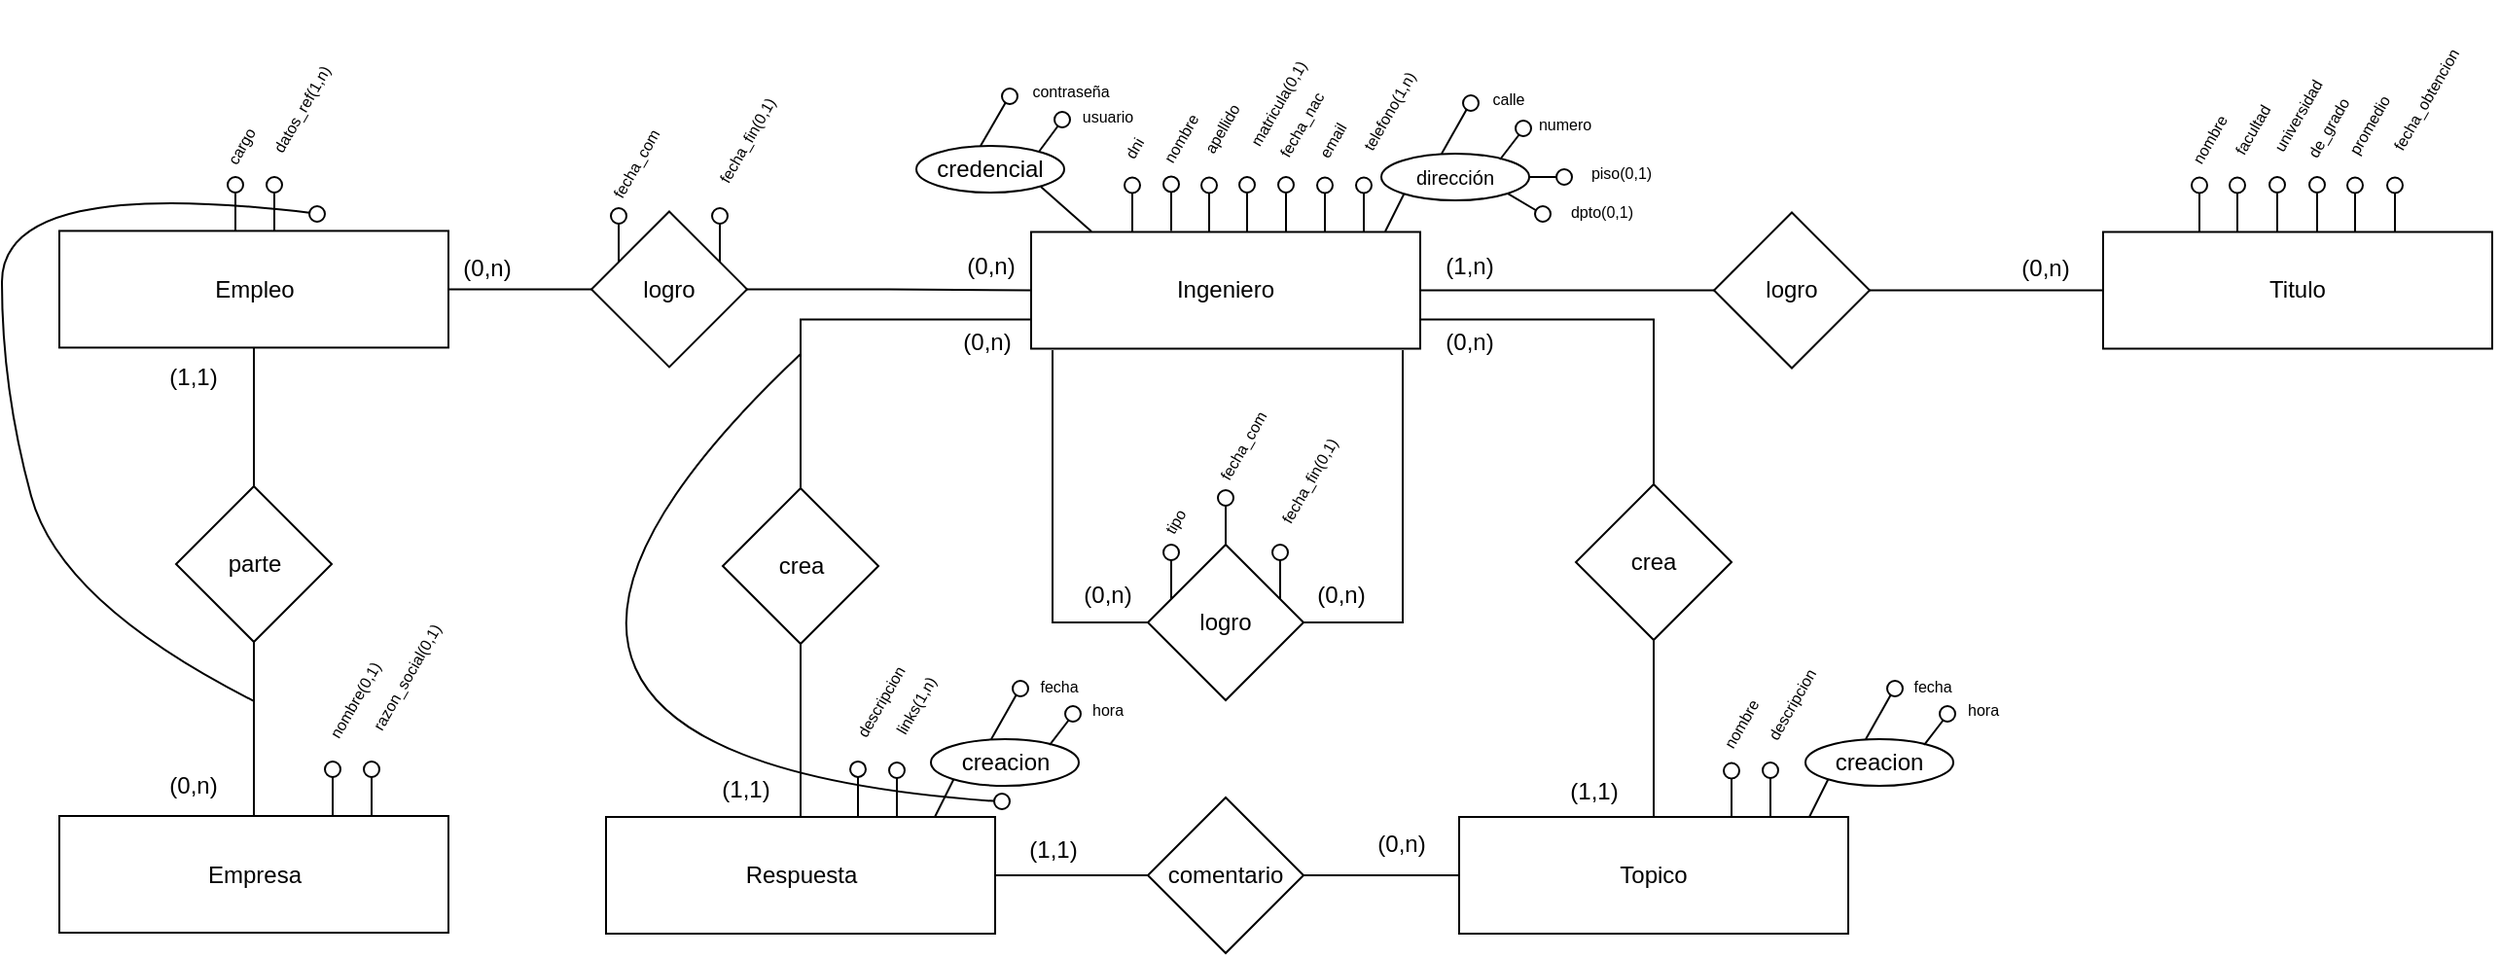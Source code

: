 <mxfile version="26.1.3">
  <diagram name="Page-1" id="JjBb6vkq-XLCwT5zTVn8">
    <mxGraphModel dx="4141" dy="2007" grid="1" gridSize="10" guides="1" tooltips="1" connect="1" arrows="1" fold="1" page="1" pageScale="1" pageWidth="850" pageHeight="1100" math="0" shadow="0">
      <root>
        <mxCell id="0" />
        <mxCell id="1" parent="0" />
        <mxCell id="OgFuWwc1BgJsiJjyiHFE-241" style="edgeStyle=orthogonalEdgeStyle;rounded=0;orthogonalLoop=1;jettySize=auto;html=1;entryX=0;entryY=0.5;entryDx=0;entryDy=0;endArrow=none;startFill=0;" parent="1" source="OgFuWwc1BgJsiJjyiHFE-165" target="OgFuWwc1BgJsiJjyiHFE-240" edge="1">
          <mxGeometry relative="1" as="geometry" />
        </mxCell>
        <mxCell id="OgFuWwc1BgJsiJjyiHFE-293" style="edgeStyle=orthogonalEdgeStyle;rounded=0;orthogonalLoop=1;jettySize=auto;html=1;exitX=0.055;exitY=1.013;exitDx=0;exitDy=0;entryX=0;entryY=0.5;entryDx=0;entryDy=0;endArrow=none;startFill=0;exitPerimeter=0;" parent="1" source="OgFuWwc1BgJsiJjyiHFE-165" target="OgFuWwc1BgJsiJjyiHFE-294" edge="1">
          <mxGeometry relative="1" as="geometry">
            <mxPoint x="-1631.0" y="-680.5" as="targetPoint" />
            <Array as="points">
              <mxPoint x="-1670" y="-640" />
            </Array>
          </mxGeometry>
        </mxCell>
        <mxCell id="OgFuWwc1BgJsiJjyiHFE-399" style="edgeStyle=orthogonalEdgeStyle;rounded=0;orthogonalLoop=1;jettySize=auto;html=1;exitX=1;exitY=0.75;exitDx=0;exitDy=0;endArrow=none;startFill=0;" parent="1" source="OgFuWwc1BgJsiJjyiHFE-165" target="OgFuWwc1BgJsiJjyiHFE-400" edge="1">
          <mxGeometry relative="1" as="geometry">
            <mxPoint x="-1400" y="-620" as="targetPoint" />
          </mxGeometry>
        </mxCell>
        <mxCell id="OgFuWwc1BgJsiJjyiHFE-489" style="edgeStyle=orthogonalEdgeStyle;rounded=0;orthogonalLoop=1;jettySize=auto;html=1;exitX=0;exitY=0.75;exitDx=0;exitDy=0;entryX=0.5;entryY=0;entryDx=0;entryDy=0;endArrow=none;startFill=0;" parent="1" source="OgFuWwc1BgJsiJjyiHFE-165" target="OgFuWwc1BgJsiJjyiHFE-488" edge="1">
          <mxGeometry relative="1" as="geometry" />
        </mxCell>
        <mxCell id="OgFuWwc1BgJsiJjyiHFE-165" value="Ingeniero" style="rounded=0;whiteSpace=wrap;html=1;" parent="1" vertex="1">
          <mxGeometry x="-1681" y="-840.75" width="200" height="60" as="geometry" />
        </mxCell>
        <mxCell id="OgFuWwc1BgJsiJjyiHFE-167" value="Empleo" style="rounded=0;whiteSpace=wrap;html=1;" parent="1" vertex="1">
          <mxGeometry x="-2180.5" y="-841.29" width="200" height="60" as="geometry" />
        </mxCell>
        <mxCell id="OgFuWwc1BgJsiJjyiHFE-168" value="Topico" style="rounded=0;whiteSpace=wrap;html=1;" parent="1" vertex="1">
          <mxGeometry x="-1461" y="-540" width="200" height="60" as="geometry" />
        </mxCell>
        <mxCell id="OgFuWwc1BgJsiJjyiHFE-169" value="Respuesta" style="rounded=0;whiteSpace=wrap;html=1;" parent="1" vertex="1">
          <mxGeometry x="-1899.5" y="-540" width="200" height="60" as="geometry" />
        </mxCell>
        <mxCell id="OgFuWwc1BgJsiJjyiHFE-170" value="" style="group" parent="1" vertex="1" connectable="0">
          <mxGeometry x="-1574" y="-868.998" width="8" height="28" as="geometry" />
        </mxCell>
        <mxCell id="OgFuWwc1BgJsiJjyiHFE-171" value="" style="ellipse;whiteSpace=wrap;html=1;aspect=fixed;fillColor=light-dark(#FFFFFF,transparent);" parent="OgFuWwc1BgJsiJjyiHFE-170" vertex="1">
          <mxGeometry width="8" height="8" as="geometry" />
        </mxCell>
        <mxCell id="OgFuWwc1BgJsiJjyiHFE-172" style="edgeStyle=orthogonalEdgeStyle;rounded=0;orthogonalLoop=1;jettySize=auto;html=1;endArrow=none;startFill=0;" parent="OgFuWwc1BgJsiJjyiHFE-170" edge="1">
          <mxGeometry relative="1" as="geometry">
            <mxPoint x="4" y="28" as="targetPoint" />
            <mxPoint x="4" y="8" as="sourcePoint" />
          </mxGeometry>
        </mxCell>
        <mxCell id="OgFuWwc1BgJsiJjyiHFE-173" value="&lt;font style=&quot;font-size: 8px;&quot;&gt;matricula(0,1)&lt;/font&gt;" style="text;html=1;align=center;verticalAlign=middle;resizable=0;points=[];autosize=1;strokeColor=none;fillColor=none;rotation=-60;" parent="1" vertex="1">
          <mxGeometry x="-1600" y="-921.998" width="90" height="30" as="geometry" />
        </mxCell>
        <mxCell id="OgFuWwc1BgJsiJjyiHFE-174" value="" style="group" parent="1" vertex="1" connectable="0">
          <mxGeometry x="-1633" y="-868.748" width="8" height="28" as="geometry" />
        </mxCell>
        <mxCell id="OgFuWwc1BgJsiJjyiHFE-175" value="" style="ellipse;whiteSpace=wrap;html=1;aspect=fixed;fillColor=light-dark(#FFFFFF,#FFFFFF);" parent="OgFuWwc1BgJsiJjyiHFE-174" vertex="1">
          <mxGeometry width="8" height="8" as="geometry" />
        </mxCell>
        <mxCell id="OgFuWwc1BgJsiJjyiHFE-176" style="edgeStyle=orthogonalEdgeStyle;rounded=0;orthogonalLoop=1;jettySize=auto;html=1;endArrow=none;startFill=0;" parent="OgFuWwc1BgJsiJjyiHFE-174" edge="1">
          <mxGeometry relative="1" as="geometry">
            <mxPoint x="4" y="28" as="targetPoint" />
            <mxPoint x="4" y="8" as="sourcePoint" />
          </mxGeometry>
        </mxCell>
        <mxCell id="OgFuWwc1BgJsiJjyiHFE-177" value="&lt;font style=&quot;font-size: 8px;&quot;&gt;dni&lt;/font&gt;" style="text;html=1;align=center;verticalAlign=middle;resizable=0;points=[];autosize=1;strokeColor=none;fillColor=none;rotation=-60;" parent="1" vertex="1">
          <mxGeometry x="-1649" y="-898.998" width="40" height="30" as="geometry" />
        </mxCell>
        <mxCell id="OgFuWwc1BgJsiJjyiHFE-178" value="" style="group" parent="1" vertex="1" connectable="0">
          <mxGeometry x="-1613" y="-869.288" width="8" height="28" as="geometry" />
        </mxCell>
        <mxCell id="OgFuWwc1BgJsiJjyiHFE-179" value="" style="ellipse;whiteSpace=wrap;html=1;aspect=fixed;fillColor=light-dark(#FFFFFF,transparent);" parent="OgFuWwc1BgJsiJjyiHFE-178" vertex="1">
          <mxGeometry width="8" height="8" as="geometry" />
        </mxCell>
        <mxCell id="OgFuWwc1BgJsiJjyiHFE-180" style="edgeStyle=orthogonalEdgeStyle;rounded=0;orthogonalLoop=1;jettySize=auto;html=1;endArrow=none;startFill=0;" parent="OgFuWwc1BgJsiJjyiHFE-178" edge="1">
          <mxGeometry relative="1" as="geometry">
            <mxPoint x="4" y="28" as="targetPoint" />
            <mxPoint x="4" y="8" as="sourcePoint" />
          </mxGeometry>
        </mxCell>
        <mxCell id="OgFuWwc1BgJsiJjyiHFE-181" value="&lt;font style=&quot;font-size: 8px;&quot;&gt;nombre&lt;/font&gt;" style="text;html=1;align=center;verticalAlign=middle;resizable=0;points=[];autosize=1;strokeColor=none;fillColor=none;rotation=-60;" parent="1" vertex="1">
          <mxGeometry x="-1630" y="-903.998" width="50" height="30" as="geometry" />
        </mxCell>
        <mxCell id="OgFuWwc1BgJsiJjyiHFE-182" value="" style="group" parent="1" vertex="1" connectable="0">
          <mxGeometry x="-1593.5" y="-868.748" width="8" height="28" as="geometry" />
        </mxCell>
        <mxCell id="OgFuWwc1BgJsiJjyiHFE-183" value="" style="ellipse;whiteSpace=wrap;html=1;aspect=fixed;fillColor=light-dark(#FFFFFF,transparent);" parent="OgFuWwc1BgJsiJjyiHFE-182" vertex="1">
          <mxGeometry width="8" height="8" as="geometry" />
        </mxCell>
        <mxCell id="OgFuWwc1BgJsiJjyiHFE-184" style="edgeStyle=orthogonalEdgeStyle;rounded=0;orthogonalLoop=1;jettySize=auto;html=1;endArrow=none;startFill=0;" parent="OgFuWwc1BgJsiJjyiHFE-182" edge="1">
          <mxGeometry relative="1" as="geometry">
            <mxPoint x="4" y="28" as="targetPoint" />
            <mxPoint x="4" y="8" as="sourcePoint" />
          </mxGeometry>
        </mxCell>
        <mxCell id="OgFuWwc1BgJsiJjyiHFE-185" value="&lt;font style=&quot;font-size: 8px;&quot;&gt;apellido&lt;/font&gt;" style="text;html=1;align=center;verticalAlign=middle;resizable=0;points=[];autosize=1;strokeColor=none;fillColor=none;rotation=-60;" parent="1" vertex="1">
          <mxGeometry x="-1614" y="-908.998" width="60" height="30" as="geometry" />
        </mxCell>
        <mxCell id="OgFuWwc1BgJsiJjyiHFE-186" value="" style="group" parent="1" vertex="1" connectable="0">
          <mxGeometry x="-1554" y="-868.998" width="8" height="28" as="geometry" />
        </mxCell>
        <mxCell id="OgFuWwc1BgJsiJjyiHFE-187" value="" style="ellipse;whiteSpace=wrap;html=1;aspect=fixed;fillColor=light-dark(#FFFFFF,transparent);" parent="OgFuWwc1BgJsiJjyiHFE-186" vertex="1">
          <mxGeometry width="8" height="8" as="geometry" />
        </mxCell>
        <mxCell id="OgFuWwc1BgJsiJjyiHFE-188" style="edgeStyle=orthogonalEdgeStyle;rounded=0;orthogonalLoop=1;jettySize=auto;html=1;endArrow=none;startFill=0;" parent="OgFuWwc1BgJsiJjyiHFE-186" edge="1">
          <mxGeometry relative="1" as="geometry">
            <mxPoint x="4" y="28" as="targetPoint" />
            <mxPoint x="4" y="8" as="sourcePoint" />
          </mxGeometry>
        </mxCell>
        <mxCell id="OgFuWwc1BgJsiJjyiHFE-192" value="&lt;font style=&quot;font-size: 8px;&quot;&gt;fecha_nac&lt;/font&gt;" style="text;html=1;align=center;verticalAlign=middle;resizable=0;points=[];autosize=1;strokeColor=none;fillColor=none;rotation=-60;" parent="1" vertex="1">
          <mxGeometry x="-1578" y="-910.998" width="70" height="30" as="geometry" />
        </mxCell>
        <mxCell id="OgFuWwc1BgJsiJjyiHFE-193" value="" style="group" parent="1" vertex="1" connectable="0">
          <mxGeometry x="-1534" y="-868.748" width="8" height="28" as="geometry" />
        </mxCell>
        <mxCell id="OgFuWwc1BgJsiJjyiHFE-194" value="" style="ellipse;whiteSpace=wrap;html=1;aspect=fixed;fillColor=light-dark(#FFFFFF,transparent);" parent="OgFuWwc1BgJsiJjyiHFE-193" vertex="1">
          <mxGeometry width="8" height="8" as="geometry" />
        </mxCell>
        <mxCell id="OgFuWwc1BgJsiJjyiHFE-195" style="edgeStyle=orthogonalEdgeStyle;rounded=0;orthogonalLoop=1;jettySize=auto;html=1;endArrow=none;startFill=0;" parent="OgFuWwc1BgJsiJjyiHFE-193" edge="1">
          <mxGeometry relative="1" as="geometry">
            <mxPoint x="4" y="28" as="targetPoint" />
            <mxPoint x="4" y="8" as="sourcePoint" />
          </mxGeometry>
        </mxCell>
        <mxCell id="OgFuWwc1BgJsiJjyiHFE-196" value="" style="group" parent="1" vertex="1" connectable="0">
          <mxGeometry x="-1514" y="-868.748" width="8" height="28" as="geometry" />
        </mxCell>
        <mxCell id="OgFuWwc1BgJsiJjyiHFE-197" value="" style="ellipse;whiteSpace=wrap;html=1;aspect=fixed;fillColor=light-dark(#FFFFFF,transparent);" parent="OgFuWwc1BgJsiJjyiHFE-196" vertex="1">
          <mxGeometry width="8" height="8" as="geometry" />
        </mxCell>
        <mxCell id="OgFuWwc1BgJsiJjyiHFE-198" style="edgeStyle=orthogonalEdgeStyle;rounded=0;orthogonalLoop=1;jettySize=auto;html=1;endArrow=none;startFill=0;" parent="OgFuWwc1BgJsiJjyiHFE-196" edge="1">
          <mxGeometry relative="1" as="geometry">
            <mxPoint x="4" y="28" as="targetPoint" />
            <mxPoint x="4" y="8" as="sourcePoint" />
          </mxGeometry>
        </mxCell>
        <mxCell id="OgFuWwc1BgJsiJjyiHFE-199" value="&lt;font style=&quot;font-size: 8px;&quot;&gt;telefono(1,n)&lt;/font&gt;" style="text;html=1;align=center;verticalAlign=middle;resizable=0;points=[];autosize=1;strokeColor=none;fillColor=none;rotation=-60;" parent="1" vertex="1">
          <mxGeometry x="-1543" y="-917.998" width="90" height="30" as="geometry" />
        </mxCell>
        <mxCell id="OgFuWwc1BgJsiJjyiHFE-200" value="&lt;font style=&quot;font-size: 8px;&quot;&gt;email&lt;/font&gt;" style="text;html=1;align=center;verticalAlign=middle;resizable=0;points=[];autosize=1;strokeColor=none;fillColor=none;rotation=-60;" parent="1" vertex="1">
          <mxGeometry x="-1552" y="-902.998" width="50" height="30" as="geometry" />
        </mxCell>
        <mxCell id="OgFuWwc1BgJsiJjyiHFE-204" value="" style="endArrow=none;html=1;rounded=0;" parent="1" edge="1">
          <mxGeometry width="50" height="50" relative="1" as="geometry">
            <mxPoint x="-1499" y="-841" as="sourcePoint" />
            <mxPoint x="-1489" y="-861" as="targetPoint" />
          </mxGeometry>
        </mxCell>
        <mxCell id="OgFuWwc1BgJsiJjyiHFE-205" value="&lt;font style=&quot;font-size: 10px;&quot;&gt;dirección&lt;/font&gt;" style="ellipse;whiteSpace=wrap;html=1;" parent="1" vertex="1">
          <mxGeometry x="-1501" y="-881" width="76" height="24" as="geometry" />
        </mxCell>
        <mxCell id="OgFuWwc1BgJsiJjyiHFE-206" value="" style="endArrow=none;html=1;rounded=0;exitX=0.75;exitY=0;exitDx=0;exitDy=0;" parent="1" edge="1">
          <mxGeometry width="50" height="50" relative="1" as="geometry">
            <mxPoint x="-1470" y="-881" as="sourcePoint" />
            <mxPoint x="-1457" y="-904" as="targetPoint" />
          </mxGeometry>
        </mxCell>
        <mxCell id="OgFuWwc1BgJsiJjyiHFE-207" value="" style="endArrow=none;html=1;rounded=0;exitX=0.75;exitY=0;exitDx=0;exitDy=0;" parent="1" edge="1">
          <mxGeometry width="50" height="50" relative="1" as="geometry">
            <mxPoint x="-1440" y="-878" as="sourcePoint" />
            <mxPoint x="-1430" y="-891" as="targetPoint" />
          </mxGeometry>
        </mxCell>
        <mxCell id="OgFuWwc1BgJsiJjyiHFE-208" value="" style="endArrow=none;html=1;rounded=0;exitX=1;exitY=0.5;exitDx=0;exitDy=0;" parent="1" source="OgFuWwc1BgJsiJjyiHFE-205" edge="1">
          <mxGeometry width="50" height="50" relative="1" as="geometry">
            <mxPoint x="-1425" y="-857" as="sourcePoint" />
            <mxPoint x="-1410" y="-869" as="targetPoint" />
          </mxGeometry>
        </mxCell>
        <mxCell id="OgFuWwc1BgJsiJjyiHFE-209" value="" style="endArrow=none;html=1;rounded=0;entryX=1;entryY=1;entryDx=0;entryDy=0;" parent="1" target="OgFuWwc1BgJsiJjyiHFE-205" edge="1">
          <mxGeometry width="50" height="50" relative="1" as="geometry">
            <mxPoint x="-1420" y="-851" as="sourcePoint" />
            <mxPoint x="-1430" y="-871" as="targetPoint" />
          </mxGeometry>
        </mxCell>
        <mxCell id="OgFuWwc1BgJsiJjyiHFE-210" value="" style="group" parent="1" vertex="1" connectable="0">
          <mxGeometry x="-1459" y="-910.999" width="8" height="28" as="geometry" />
        </mxCell>
        <mxCell id="OgFuWwc1BgJsiJjyiHFE-211" value="" style="ellipse;whiteSpace=wrap;html=1;aspect=fixed;" parent="OgFuWwc1BgJsiJjyiHFE-210" vertex="1">
          <mxGeometry width="8" height="8" as="geometry" />
        </mxCell>
        <mxCell id="OgFuWwc1BgJsiJjyiHFE-212" value="" style="group" parent="1" vertex="1" connectable="0">
          <mxGeometry x="-1432" y="-897.999" width="8" height="28" as="geometry" />
        </mxCell>
        <mxCell id="OgFuWwc1BgJsiJjyiHFE-213" value="" style="ellipse;whiteSpace=wrap;html=1;aspect=fixed;" parent="OgFuWwc1BgJsiJjyiHFE-212" vertex="1">
          <mxGeometry width="8" height="8" as="geometry" />
        </mxCell>
        <mxCell id="OgFuWwc1BgJsiJjyiHFE-214" value="" style="group" parent="1" vertex="1" connectable="0">
          <mxGeometry x="-1411" y="-872.999" width="8" height="28" as="geometry" />
        </mxCell>
        <mxCell id="OgFuWwc1BgJsiJjyiHFE-215" value="" style="ellipse;whiteSpace=wrap;html=1;aspect=fixed;" parent="OgFuWwc1BgJsiJjyiHFE-214" vertex="1">
          <mxGeometry width="8" height="8" as="geometry" />
        </mxCell>
        <mxCell id="OgFuWwc1BgJsiJjyiHFE-216" value="" style="group" parent="1" vertex="1" connectable="0">
          <mxGeometry x="-1422" y="-853.999" width="8" height="28" as="geometry" />
        </mxCell>
        <mxCell id="OgFuWwc1BgJsiJjyiHFE-217" value="" style="ellipse;whiteSpace=wrap;html=1;aspect=fixed;" parent="OgFuWwc1BgJsiJjyiHFE-216" vertex="1">
          <mxGeometry width="8" height="8" as="geometry" />
        </mxCell>
        <mxCell id="OgFuWwc1BgJsiJjyiHFE-218" value="&lt;font style=&quot;font-size: 8px;&quot;&gt;calle&lt;/font&gt;" style="text;html=1;align=center;verticalAlign=middle;resizable=0;points=[];autosize=1;strokeColor=none;fillColor=none;rotation=0;" parent="1" vertex="1">
          <mxGeometry x="-1461" y="-924.999" width="50" height="30" as="geometry" />
        </mxCell>
        <mxCell id="OgFuWwc1BgJsiJjyiHFE-219" value="&lt;font style=&quot;font-size: 8px;&quot;&gt;numero&lt;/font&gt;" style="text;html=1;align=center;verticalAlign=middle;resizable=0;points=[];autosize=1;strokeColor=none;fillColor=none;rotation=0;" parent="1" vertex="1">
          <mxGeometry x="-1432" y="-911.999" width="50" height="30" as="geometry" />
        </mxCell>
        <mxCell id="OgFuWwc1BgJsiJjyiHFE-220" value="&lt;font style=&quot;font-size: 8px;&quot;&gt;dpto(0,1)&lt;/font&gt;" style="text;html=1;align=center;verticalAlign=middle;resizable=0;points=[];autosize=1;strokeColor=none;fillColor=none;rotation=0;" parent="1" vertex="1">
          <mxGeometry x="-1423" y="-867.199" width="70" height="30" as="geometry" />
        </mxCell>
        <mxCell id="OgFuWwc1BgJsiJjyiHFE-222" value="credencial" style="ellipse;whiteSpace=wrap;html=1;" parent="1" vertex="1">
          <mxGeometry x="-1740" y="-885" width="76" height="24" as="geometry" />
        </mxCell>
        <mxCell id="OgFuWwc1BgJsiJjyiHFE-223" value="" style="endArrow=none;html=1;rounded=0;" parent="1" edge="1">
          <mxGeometry width="50" height="50" relative="1" as="geometry">
            <mxPoint x="-1650" y="-841" as="sourcePoint" />
            <mxPoint x="-1676" y="-864" as="targetPoint" />
          </mxGeometry>
        </mxCell>
        <mxCell id="OgFuWwc1BgJsiJjyiHFE-224" value="" style="endArrow=none;html=1;rounded=0;" parent="1" edge="1">
          <mxGeometry width="50" height="50" relative="1" as="geometry">
            <mxPoint x="-1707" y="-885" as="sourcePoint" />
            <mxPoint x="-1694" y="-907.5" as="targetPoint" />
          </mxGeometry>
        </mxCell>
        <mxCell id="OgFuWwc1BgJsiJjyiHFE-225" value="" style="endArrow=none;html=1;rounded=0;" parent="1" edge="1">
          <mxGeometry width="50" height="50" relative="1" as="geometry">
            <mxPoint x="-1677" y="-882" as="sourcePoint" />
            <mxPoint x="-1667" y="-895.5" as="targetPoint" />
          </mxGeometry>
        </mxCell>
        <mxCell id="OgFuWwc1BgJsiJjyiHFE-228" value="" style="group" parent="1" vertex="1" connectable="0">
          <mxGeometry x="-1696" y="-914.499" width="8" height="28" as="geometry" />
        </mxCell>
        <mxCell id="OgFuWwc1BgJsiJjyiHFE-229" value="" style="ellipse;whiteSpace=wrap;html=1;aspect=fixed;" parent="OgFuWwc1BgJsiJjyiHFE-228" vertex="1">
          <mxGeometry width="8" height="8" as="geometry" />
        </mxCell>
        <mxCell id="OgFuWwc1BgJsiJjyiHFE-230" value="" style="group" parent="1" vertex="1" connectable="0">
          <mxGeometry x="-1669" y="-901.499" width="8" height="28" as="geometry" />
        </mxCell>
        <mxCell id="OgFuWwc1BgJsiJjyiHFE-231" value="" style="ellipse;whiteSpace=wrap;html=1;aspect=fixed;" parent="OgFuWwc1BgJsiJjyiHFE-230" vertex="1">
          <mxGeometry y="-1" width="8" height="8" as="geometry" />
        </mxCell>
        <mxCell id="OgFuWwc1BgJsiJjyiHFE-236" value="&lt;font style=&quot;font-size: 8px;&quot;&gt;contraseña&lt;/font&gt;" style="text;html=1;align=center;verticalAlign=middle;resizable=0;points=[];autosize=1;strokeColor=none;fillColor=none;rotation=0;" parent="1" vertex="1">
          <mxGeometry x="-1696" y="-928.999" width="70" height="30" as="geometry" />
        </mxCell>
        <mxCell id="OgFuWwc1BgJsiJjyiHFE-237" value="&lt;font style=&quot;font-size: 8px;&quot;&gt;usuario&lt;/font&gt;" style="text;html=1;align=center;verticalAlign=middle;resizable=0;points=[];autosize=1;strokeColor=none;fillColor=none;rotation=0;" parent="1" vertex="1">
          <mxGeometry x="-1672" y="-915.999" width="60" height="30" as="geometry" />
        </mxCell>
        <mxCell id="OgFuWwc1BgJsiJjyiHFE-239" value="Titulo" style="rounded=0;whiteSpace=wrap;html=1;" parent="1" vertex="1">
          <mxGeometry x="-1130" y="-840.75" width="200" height="60" as="geometry" />
        </mxCell>
        <mxCell id="OgFuWwc1BgJsiJjyiHFE-242" style="edgeStyle=orthogonalEdgeStyle;rounded=0;orthogonalLoop=1;jettySize=auto;html=1;entryX=0;entryY=0.5;entryDx=0;entryDy=0;endArrow=none;startFill=0;" parent="1" source="OgFuWwc1BgJsiJjyiHFE-240" target="OgFuWwc1BgJsiJjyiHFE-239" edge="1">
          <mxGeometry relative="1" as="geometry" />
        </mxCell>
        <mxCell id="OgFuWwc1BgJsiJjyiHFE-240" value="logro" style="rhombus;whiteSpace=wrap;html=1;" parent="1" vertex="1">
          <mxGeometry x="-1330" y="-850.75" width="80" height="80" as="geometry" />
        </mxCell>
        <mxCell id="OgFuWwc1BgJsiJjyiHFE-243" value="&lt;font style=&quot;font-size: 8px;&quot;&gt;piso(0,1)&lt;/font&gt;" style="text;html=1;align=center;verticalAlign=middle;resizable=0;points=[];autosize=1;strokeColor=none;fillColor=none;rotation=0;" parent="1" vertex="1">
          <mxGeometry x="-1413" y="-886.999" width="70" height="30" as="geometry" />
        </mxCell>
        <mxCell id="OgFuWwc1BgJsiJjyiHFE-244" value="(1,n)" style="text;html=1;align=center;verticalAlign=middle;resizable=0;points=[];autosize=1;strokeColor=none;fillColor=none;rotation=0;" parent="1" vertex="1">
          <mxGeometry x="-1486" y="-837.999" width="60" height="30" as="geometry" />
        </mxCell>
        <mxCell id="OgFuWwc1BgJsiJjyiHFE-245" value="(0,n)" style="text;html=1;align=center;verticalAlign=middle;resizable=0;points=[];autosize=1;strokeColor=none;fillColor=none;rotation=0;" parent="1" vertex="1">
          <mxGeometry x="-1190" y="-837.199" width="60" height="30" as="geometry" />
        </mxCell>
        <mxCell id="OgFuWwc1BgJsiJjyiHFE-246" value="" style="group" parent="1" vertex="1" connectable="0">
          <mxGeometry x="-1044.5" y="-868.998" width="8" height="28" as="geometry" />
        </mxCell>
        <mxCell id="OgFuWwc1BgJsiJjyiHFE-247" value="" style="ellipse;whiteSpace=wrap;html=1;aspect=fixed;fillColor=light-dark(#FFFFFF,transparent);" parent="OgFuWwc1BgJsiJjyiHFE-246" vertex="1">
          <mxGeometry width="8" height="8" as="geometry" />
        </mxCell>
        <mxCell id="OgFuWwc1BgJsiJjyiHFE-248" style="edgeStyle=orthogonalEdgeStyle;rounded=0;orthogonalLoop=1;jettySize=auto;html=1;endArrow=none;startFill=0;" parent="OgFuWwc1BgJsiJjyiHFE-246" edge="1">
          <mxGeometry relative="1" as="geometry">
            <mxPoint x="4" y="28" as="targetPoint" />
            <mxPoint x="4" y="8" as="sourcePoint" />
          </mxGeometry>
        </mxCell>
        <mxCell id="OgFuWwc1BgJsiJjyiHFE-249" value="&lt;font style=&quot;font-size: 8px;&quot;&gt;universidad&lt;/font&gt;" style="text;html=1;align=center;verticalAlign=middle;resizable=0;points=[];autosize=1;strokeColor=none;fillColor=none;rotation=-60;" parent="1" vertex="1">
          <mxGeometry x="-1071.5" y="-915.498" width="80" height="30" as="geometry" />
        </mxCell>
        <mxCell id="OgFuWwc1BgJsiJjyiHFE-250" value="" style="group" parent="1" vertex="1" connectable="0">
          <mxGeometry x="-1084.5" y="-868.748" width="8" height="28" as="geometry" />
        </mxCell>
        <mxCell id="OgFuWwc1BgJsiJjyiHFE-251" value="" style="ellipse;whiteSpace=wrap;html=1;aspect=fixed;fillColor=light-dark(#FFFFFF,#FFFFFF);" parent="OgFuWwc1BgJsiJjyiHFE-250" vertex="1">
          <mxGeometry width="8" height="8" as="geometry" />
        </mxCell>
        <mxCell id="OgFuWwc1BgJsiJjyiHFE-252" style="edgeStyle=orthogonalEdgeStyle;rounded=0;orthogonalLoop=1;jettySize=auto;html=1;endArrow=none;startFill=0;" parent="OgFuWwc1BgJsiJjyiHFE-250" edge="1">
          <mxGeometry relative="1" as="geometry">
            <mxPoint x="4" y="28" as="targetPoint" />
            <mxPoint x="4" y="8" as="sourcePoint" />
          </mxGeometry>
        </mxCell>
        <mxCell id="OgFuWwc1BgJsiJjyiHFE-256" value="&lt;font style=&quot;font-size: 8px;&quot;&gt;nombre&lt;/font&gt;" style="text;html=1;align=center;verticalAlign=middle;resizable=0;points=[];autosize=1;strokeColor=none;fillColor=none;rotation=-60;" parent="1" vertex="1">
          <mxGeometry x="-1101.5" y="-902.998" width="50" height="30" as="geometry" />
        </mxCell>
        <mxCell id="OgFuWwc1BgJsiJjyiHFE-257" value="" style="group" parent="1" vertex="1" connectable="0">
          <mxGeometry x="-1065" y="-868.748" width="8" height="28" as="geometry" />
        </mxCell>
        <mxCell id="OgFuWwc1BgJsiJjyiHFE-258" value="" style="ellipse;whiteSpace=wrap;html=1;aspect=fixed;fillColor=light-dark(#FFFFFF,transparent);" parent="OgFuWwc1BgJsiJjyiHFE-257" vertex="1">
          <mxGeometry width="8" height="8" as="geometry" />
        </mxCell>
        <mxCell id="OgFuWwc1BgJsiJjyiHFE-259" style="edgeStyle=orthogonalEdgeStyle;rounded=0;orthogonalLoop=1;jettySize=auto;html=1;endArrow=none;startFill=0;" parent="OgFuWwc1BgJsiJjyiHFE-257" edge="1">
          <mxGeometry relative="1" as="geometry">
            <mxPoint x="4" y="28" as="targetPoint" />
            <mxPoint x="4" y="8" as="sourcePoint" />
          </mxGeometry>
        </mxCell>
        <mxCell id="OgFuWwc1BgJsiJjyiHFE-260" value="&lt;font style=&quot;font-size: 8px;&quot;&gt;facultad&lt;/font&gt;" style="text;html=1;align=center;verticalAlign=middle;resizable=0;points=[];autosize=1;strokeColor=none;fillColor=none;rotation=-60;" parent="1" vertex="1">
          <mxGeometry x="-1084.5" y="-907.998" width="60" height="30" as="geometry" />
        </mxCell>
        <mxCell id="OgFuWwc1BgJsiJjyiHFE-280" value="" style="group" parent="1" vertex="1" connectable="0">
          <mxGeometry x="-1024" y="-868.998" width="8" height="28" as="geometry" />
        </mxCell>
        <mxCell id="OgFuWwc1BgJsiJjyiHFE-281" value="" style="ellipse;whiteSpace=wrap;html=1;aspect=fixed;fillColor=light-dark(#FFFFFF,transparent);" parent="OgFuWwc1BgJsiJjyiHFE-280" vertex="1">
          <mxGeometry width="8" height="8" as="geometry" />
        </mxCell>
        <mxCell id="OgFuWwc1BgJsiJjyiHFE-282" style="edgeStyle=orthogonalEdgeStyle;rounded=0;orthogonalLoop=1;jettySize=auto;html=1;endArrow=none;startFill=0;" parent="OgFuWwc1BgJsiJjyiHFE-280" edge="1">
          <mxGeometry relative="1" as="geometry">
            <mxPoint x="4" y="28" as="targetPoint" />
            <mxPoint x="4" y="8" as="sourcePoint" />
          </mxGeometry>
        </mxCell>
        <mxCell id="OgFuWwc1BgJsiJjyiHFE-283" value="&lt;font style=&quot;font-size: 8px;&quot;&gt;de_grado&lt;/font&gt;" style="text;html=1;align=center;verticalAlign=middle;resizable=0;points=[];autosize=1;strokeColor=none;fillColor=none;rotation=-60;" parent="1" vertex="1">
          <mxGeometry x="-1045.5" y="-908.998" width="60" height="30" as="geometry" />
        </mxCell>
        <mxCell id="OgFuWwc1BgJsiJjyiHFE-284" value="" style="group" parent="1" vertex="1" connectable="0">
          <mxGeometry x="-1004.5" y="-868.748" width="8" height="28" as="geometry" />
        </mxCell>
        <mxCell id="OgFuWwc1BgJsiJjyiHFE-285" value="" style="ellipse;whiteSpace=wrap;html=1;aspect=fixed;fillColor=light-dark(#FFFFFF,transparent);" parent="OgFuWwc1BgJsiJjyiHFE-284" vertex="1">
          <mxGeometry width="8" height="8" as="geometry" />
        </mxCell>
        <mxCell id="OgFuWwc1BgJsiJjyiHFE-286" style="edgeStyle=orthogonalEdgeStyle;rounded=0;orthogonalLoop=1;jettySize=auto;html=1;endArrow=none;startFill=0;" parent="OgFuWwc1BgJsiJjyiHFE-284" edge="1">
          <mxGeometry relative="1" as="geometry">
            <mxPoint x="4" y="28" as="targetPoint" />
            <mxPoint x="4" y="8" as="sourcePoint" />
          </mxGeometry>
        </mxCell>
        <mxCell id="OgFuWwc1BgJsiJjyiHFE-287" value="&lt;font style=&quot;font-size: 8px;&quot;&gt;promedio&lt;/font&gt;" style="text;html=1;align=center;verticalAlign=middle;resizable=0;points=[];autosize=1;strokeColor=none;fillColor=none;rotation=-60;" parent="1" vertex="1">
          <mxGeometry x="-1024" y="-910.748" width="60" height="30" as="geometry" />
        </mxCell>
        <mxCell id="OgFuWwc1BgJsiJjyiHFE-288" value="" style="group" parent="1" vertex="1" connectable="0">
          <mxGeometry x="-984" y="-868.748" width="8" height="28" as="geometry" />
        </mxCell>
        <mxCell id="OgFuWwc1BgJsiJjyiHFE-289" value="" style="ellipse;whiteSpace=wrap;html=1;aspect=fixed;fillColor=light-dark(#FFFFFF,transparent);" parent="OgFuWwc1BgJsiJjyiHFE-288" vertex="1">
          <mxGeometry width="8" height="8" as="geometry" />
        </mxCell>
        <mxCell id="OgFuWwc1BgJsiJjyiHFE-290" style="edgeStyle=orthogonalEdgeStyle;rounded=0;orthogonalLoop=1;jettySize=auto;html=1;endArrow=none;startFill=0;" parent="OgFuWwc1BgJsiJjyiHFE-288" edge="1">
          <mxGeometry relative="1" as="geometry">
            <mxPoint x="4" y="28" as="targetPoint" />
            <mxPoint x="4" y="8" as="sourcePoint" />
          </mxGeometry>
        </mxCell>
        <mxCell id="OgFuWwc1BgJsiJjyiHFE-291" value="&lt;font style=&quot;font-size: 8px;&quot;&gt;fecha_obtencion&lt;/font&gt;" style="text;html=1;align=center;verticalAlign=middle;resizable=0;points=[];autosize=1;strokeColor=none;fillColor=none;rotation=-60;" parent="1" vertex="1">
          <mxGeometry x="-1015" y="-923.998" width="100" height="30" as="geometry" />
        </mxCell>
        <mxCell id="OgFuWwc1BgJsiJjyiHFE-295" style="edgeStyle=orthogonalEdgeStyle;rounded=0;orthogonalLoop=1;jettySize=auto;html=1;exitX=1;exitY=0.5;exitDx=0;exitDy=0;endArrow=none;startFill=0;" parent="1" source="OgFuWwc1BgJsiJjyiHFE-294" edge="1">
          <mxGeometry relative="1" as="geometry">
            <mxPoint x="-1490" y="-780" as="targetPoint" />
            <Array as="points">
              <mxPoint x="-1490" y="-640" />
            </Array>
          </mxGeometry>
        </mxCell>
        <mxCell id="OgFuWwc1BgJsiJjyiHFE-294" value="logro" style="rhombus;whiteSpace=wrap;html=1;" parent="1" vertex="1">
          <mxGeometry x="-1621" y="-680" width="80" height="80" as="geometry" />
        </mxCell>
        <mxCell id="OgFuWwc1BgJsiJjyiHFE-316" value="" style="group" parent="1" vertex="1" connectable="0">
          <mxGeometry x="-1613" y="-679.998" width="8" height="28" as="geometry" />
        </mxCell>
        <mxCell id="OgFuWwc1BgJsiJjyiHFE-317" value="" style="ellipse;whiteSpace=wrap;html=1;aspect=fixed;fillColor=light-dark(#FFFFFF,transparent);" parent="OgFuWwc1BgJsiJjyiHFE-316" vertex="1">
          <mxGeometry width="8" height="8" as="geometry" />
        </mxCell>
        <mxCell id="OgFuWwc1BgJsiJjyiHFE-318" style="edgeStyle=orthogonalEdgeStyle;rounded=0;orthogonalLoop=1;jettySize=auto;html=1;endArrow=none;startFill=0;" parent="OgFuWwc1BgJsiJjyiHFE-316" edge="1">
          <mxGeometry relative="1" as="geometry">
            <mxPoint x="4" y="28" as="targetPoint" />
            <mxPoint x="4" y="8" as="sourcePoint" />
          </mxGeometry>
        </mxCell>
        <mxCell id="OgFuWwc1BgJsiJjyiHFE-329" value="" style="group" parent="OgFuWwc1BgJsiJjyiHFE-316" vertex="1" connectable="0">
          <mxGeometry x="56" width="8" height="28" as="geometry" />
        </mxCell>
        <mxCell id="OgFuWwc1BgJsiJjyiHFE-330" value="" style="ellipse;whiteSpace=wrap;html=1;aspect=fixed;fillColor=light-dark(#FFFFFF,transparent);" parent="OgFuWwc1BgJsiJjyiHFE-329" vertex="1">
          <mxGeometry width="8" height="8" as="geometry" />
        </mxCell>
        <mxCell id="OgFuWwc1BgJsiJjyiHFE-331" style="edgeStyle=orthogonalEdgeStyle;rounded=0;orthogonalLoop=1;jettySize=auto;html=1;endArrow=none;startFill=0;" parent="OgFuWwc1BgJsiJjyiHFE-329" edge="1">
          <mxGeometry relative="1" as="geometry">
            <mxPoint x="4" y="28" as="targetPoint" />
            <mxPoint x="4" y="8" as="sourcePoint" />
          </mxGeometry>
        </mxCell>
        <mxCell id="OgFuWwc1BgJsiJjyiHFE-322" value="&lt;font style=&quot;font-size: 8px;&quot;&gt;tipo&lt;/font&gt;" style="text;html=1;align=center;verticalAlign=middle;resizable=0;points=[];autosize=1;strokeColor=none;fillColor=none;rotation=-60;" parent="1" vertex="1">
          <mxGeometry x="-1628" y="-706.998" width="40" height="30" as="geometry" />
        </mxCell>
        <mxCell id="OgFuWwc1BgJsiJjyiHFE-323" value="(0,n)" style="text;html=1;align=center;verticalAlign=middle;resizable=0;points=[];autosize=1;strokeColor=none;fillColor=none;rotation=0;" parent="1" vertex="1">
          <mxGeometry x="-1672" y="-668.999" width="60" height="30" as="geometry" />
        </mxCell>
        <mxCell id="OgFuWwc1BgJsiJjyiHFE-324" value="(0,n)" style="text;html=1;align=center;verticalAlign=middle;resizable=0;points=[];autosize=1;strokeColor=none;fillColor=none;rotation=0;" parent="1" vertex="1">
          <mxGeometry x="-1552" y="-668.999" width="60" height="30" as="geometry" />
        </mxCell>
        <mxCell id="OgFuWwc1BgJsiJjyiHFE-325" value="" style="group" parent="1" vertex="1" connectable="0">
          <mxGeometry x="-1585" y="-707.998" width="8" height="28" as="geometry" />
        </mxCell>
        <mxCell id="OgFuWwc1BgJsiJjyiHFE-326" value="" style="ellipse;whiteSpace=wrap;html=1;aspect=fixed;fillColor=light-dark(#FFFFFF,transparent);" parent="OgFuWwc1BgJsiJjyiHFE-325" vertex="1">
          <mxGeometry width="8" height="8" as="geometry" />
        </mxCell>
        <mxCell id="OgFuWwc1BgJsiJjyiHFE-327" style="edgeStyle=orthogonalEdgeStyle;rounded=0;orthogonalLoop=1;jettySize=auto;html=1;endArrow=none;startFill=0;" parent="OgFuWwc1BgJsiJjyiHFE-325" edge="1">
          <mxGeometry relative="1" as="geometry">
            <mxPoint x="4" y="28" as="targetPoint" />
            <mxPoint x="4" y="8" as="sourcePoint" />
          </mxGeometry>
        </mxCell>
        <mxCell id="OgFuWwc1BgJsiJjyiHFE-328" value="&lt;font style=&quot;font-size: 8px;&quot;&gt;fecha_com&lt;/font&gt;" style="text;html=1;align=center;verticalAlign=middle;resizable=0;points=[];autosize=1;strokeColor=none;fillColor=none;rotation=-60;" parent="1" vertex="1">
          <mxGeometry x="-1608" y="-745.998" width="70" height="30" as="geometry" />
        </mxCell>
        <mxCell id="OgFuWwc1BgJsiJjyiHFE-332" value="&lt;font style=&quot;font-size: 8px;&quot;&gt;fecha_fin(0,1)&lt;/font&gt;" style="text;html=1;align=center;verticalAlign=middle;resizable=0;points=[];autosize=1;strokeColor=none;fillColor=none;rotation=-60;" parent="1" vertex="1">
          <mxGeometry x="-1584" y="-727.998" width="90" height="30" as="geometry" />
        </mxCell>
        <mxCell id="OgFuWwc1BgJsiJjyiHFE-334" style="edgeStyle=orthogonalEdgeStyle;rounded=0;orthogonalLoop=1;jettySize=auto;html=1;entryX=0;entryY=0.5;entryDx=0;entryDy=0;endArrow=none;startFill=0;" parent="1" source="OgFuWwc1BgJsiJjyiHFE-333" target="OgFuWwc1BgJsiJjyiHFE-165" edge="1">
          <mxGeometry relative="1" as="geometry" />
        </mxCell>
        <mxCell id="OgFuWwc1BgJsiJjyiHFE-335" style="edgeStyle=orthogonalEdgeStyle;rounded=0;orthogonalLoop=1;jettySize=auto;html=1;entryX=1;entryY=0.5;entryDx=0;entryDy=0;endArrow=none;startFill=0;" parent="1" edge="1">
          <mxGeometry relative="1" as="geometry">
            <mxPoint x="-1907" y="-811.29" as="sourcePoint" />
            <mxPoint x="-1981" y="-811.29" as="targetPoint" />
          </mxGeometry>
        </mxCell>
        <mxCell id="OgFuWwc1BgJsiJjyiHFE-333" value="logro" style="rhombus;whiteSpace=wrap;html=1;" parent="1" vertex="1">
          <mxGeometry x="-1907" y="-851.29" width="80" height="80" as="geometry" />
        </mxCell>
        <mxCell id="OgFuWwc1BgJsiJjyiHFE-336" value="(0,n)" style="text;html=1;align=center;verticalAlign=middle;resizable=0;points=[];autosize=1;strokeColor=none;fillColor=none;rotation=0;" parent="1" vertex="1">
          <mxGeometry x="-1732" y="-837.999" width="60" height="30" as="geometry" />
        </mxCell>
        <mxCell id="OgFuWwc1BgJsiJjyiHFE-337" value="(0,n)" style="text;html=1;align=center;verticalAlign=middle;resizable=0;points=[];autosize=1;strokeColor=none;fillColor=none;rotation=0;" parent="1" vertex="1">
          <mxGeometry x="-1991" y="-837.199" width="60" height="30" as="geometry" />
        </mxCell>
        <mxCell id="OgFuWwc1BgJsiJjyiHFE-338" value="Empresa" style="rounded=0;whiteSpace=wrap;html=1;" parent="1" vertex="1">
          <mxGeometry x="-2180.5" y="-540.5" width="200" height="60" as="geometry" />
        </mxCell>
        <mxCell id="OgFuWwc1BgJsiJjyiHFE-340" style="edgeStyle=orthogonalEdgeStyle;rounded=0;orthogonalLoop=1;jettySize=auto;html=1;endArrow=none;startFill=0;entryX=0.5;entryY=1;entryDx=0;entryDy=0;" parent="1" source="OgFuWwc1BgJsiJjyiHFE-339" target="OgFuWwc1BgJsiJjyiHFE-167" edge="1">
          <mxGeometry relative="1" as="geometry">
            <mxPoint x="-2080" y="-781" as="targetPoint" />
          </mxGeometry>
        </mxCell>
        <mxCell id="OgFuWwc1BgJsiJjyiHFE-492" style="edgeStyle=orthogonalEdgeStyle;rounded=0;orthogonalLoop=1;jettySize=auto;html=1;entryX=0.5;entryY=0;entryDx=0;entryDy=0;endArrow=none;startFill=0;exitX=0.5;exitY=1;exitDx=0;exitDy=0;" parent="1" target="OgFuWwc1BgJsiJjyiHFE-338" edge="1" source="OgFuWwc1BgJsiJjyiHFE-339">
          <mxGeometry relative="1" as="geometry">
            <mxPoint x="-2081" y="-650" as="sourcePoint" />
          </mxGeometry>
        </mxCell>
        <mxCell id="OgFuWwc1BgJsiJjyiHFE-339" value="parte" style="rhombus;whiteSpace=wrap;html=1;" parent="1" vertex="1">
          <mxGeometry x="-2120.5" y="-710" width="80" height="80" as="geometry" />
        </mxCell>
        <mxCell id="OgFuWwc1BgJsiJjyiHFE-343" value="(1,1)" style="text;html=1;align=center;verticalAlign=middle;resizable=0;points=[];autosize=1;strokeColor=none;fillColor=none;rotation=0;" parent="1" vertex="1">
          <mxGeometry x="-2142" y="-780.749" width="60" height="30" as="geometry" />
        </mxCell>
        <mxCell id="OgFuWwc1BgJsiJjyiHFE-344" value="" style="group" parent="1" vertex="1" connectable="0">
          <mxGeometry x="-1897" y="-852.998" width="8" height="28" as="geometry" />
        </mxCell>
        <mxCell id="OgFuWwc1BgJsiJjyiHFE-345" value="" style="ellipse;whiteSpace=wrap;html=1;aspect=fixed;fillColor=light-dark(#FFFFFF,transparent);" parent="OgFuWwc1BgJsiJjyiHFE-344" vertex="1">
          <mxGeometry width="8" height="8" as="geometry" />
        </mxCell>
        <mxCell id="OgFuWwc1BgJsiJjyiHFE-346" style="edgeStyle=orthogonalEdgeStyle;rounded=0;orthogonalLoop=1;jettySize=auto;html=1;endArrow=none;startFill=0;" parent="OgFuWwc1BgJsiJjyiHFE-344" edge="1">
          <mxGeometry relative="1" as="geometry">
            <mxPoint x="4" y="28" as="targetPoint" />
            <mxPoint x="4" y="8" as="sourcePoint" />
          </mxGeometry>
        </mxCell>
        <mxCell id="OgFuWwc1BgJsiJjyiHFE-347" value="&lt;font style=&quot;font-size: 8px;&quot;&gt;fecha_com&lt;/font&gt;" style="text;html=1;align=center;verticalAlign=middle;resizable=0;points=[];autosize=1;strokeColor=none;fillColor=none;rotation=-60;" parent="1" vertex="1">
          <mxGeometry x="-1920" y="-890.998" width="70" height="30" as="geometry" />
        </mxCell>
        <mxCell id="OgFuWwc1BgJsiJjyiHFE-348" value="" style="group" parent="1" vertex="1" connectable="0">
          <mxGeometry x="-1845" y="-852.998" width="8" height="28" as="geometry" />
        </mxCell>
        <mxCell id="OgFuWwc1BgJsiJjyiHFE-349" value="" style="ellipse;whiteSpace=wrap;html=1;aspect=fixed;fillColor=light-dark(#FFFFFF,transparent);" parent="OgFuWwc1BgJsiJjyiHFE-348" vertex="1">
          <mxGeometry width="8" height="8" as="geometry" />
        </mxCell>
        <mxCell id="OgFuWwc1BgJsiJjyiHFE-350" style="edgeStyle=orthogonalEdgeStyle;rounded=0;orthogonalLoop=1;jettySize=auto;html=1;endArrow=none;startFill=0;" parent="OgFuWwc1BgJsiJjyiHFE-348" edge="1">
          <mxGeometry relative="1" as="geometry">
            <mxPoint x="4" y="28" as="targetPoint" />
            <mxPoint x="4" y="8" as="sourcePoint" />
          </mxGeometry>
        </mxCell>
        <mxCell id="OgFuWwc1BgJsiJjyiHFE-351" value="&lt;font style=&quot;font-size: 8px;&quot;&gt;fecha_fin(0,1)&lt;/font&gt;" style="text;html=1;align=center;verticalAlign=middle;resizable=0;points=[];autosize=1;strokeColor=none;fillColor=none;rotation=-60;" parent="1" vertex="1">
          <mxGeometry x="-1873" y="-902.998" width="90" height="30" as="geometry" />
        </mxCell>
        <mxCell id="OgFuWwc1BgJsiJjyiHFE-363" value="" style="group" parent="1" vertex="1" connectable="0">
          <mxGeometry x="-2044" y="-568.498" width="8" height="28" as="geometry" />
        </mxCell>
        <mxCell id="OgFuWwc1BgJsiJjyiHFE-364" value="" style="ellipse;whiteSpace=wrap;html=1;aspect=fixed;fillColor=light-dark(#FFFFFF,#FFFFFF);" parent="OgFuWwc1BgJsiJjyiHFE-363" vertex="1">
          <mxGeometry width="8" height="8" as="geometry" />
        </mxCell>
        <mxCell id="OgFuWwc1BgJsiJjyiHFE-365" style="edgeStyle=orthogonalEdgeStyle;rounded=0;orthogonalLoop=1;jettySize=auto;html=1;endArrow=none;startFill=0;" parent="OgFuWwc1BgJsiJjyiHFE-363" edge="1">
          <mxGeometry relative="1" as="geometry">
            <mxPoint x="4" y="28" as="targetPoint" />
            <mxPoint x="4" y="8" as="sourcePoint" />
          </mxGeometry>
        </mxCell>
        <mxCell id="OgFuWwc1BgJsiJjyiHFE-386" value="" style="group" parent="1" vertex="1" connectable="0">
          <mxGeometry x="-2024" y="-568.498" width="8" height="28" as="geometry" />
        </mxCell>
        <mxCell id="OgFuWwc1BgJsiJjyiHFE-387" value="" style="ellipse;whiteSpace=wrap;html=1;aspect=fixed;fillColor=light-dark(#FFFFFF,#FFFFFF);" parent="OgFuWwc1BgJsiJjyiHFE-386" vertex="1">
          <mxGeometry width="8" height="8" as="geometry" />
        </mxCell>
        <mxCell id="OgFuWwc1BgJsiJjyiHFE-388" style="edgeStyle=orthogonalEdgeStyle;rounded=0;orthogonalLoop=1;jettySize=auto;html=1;endArrow=none;startFill=0;" parent="OgFuWwc1BgJsiJjyiHFE-386" edge="1">
          <mxGeometry relative="1" as="geometry">
            <mxPoint x="4" y="28" as="targetPoint" />
            <mxPoint x="4" y="8" as="sourcePoint" />
          </mxGeometry>
        </mxCell>
        <mxCell id="OgFuWwc1BgJsiJjyiHFE-389" value="&lt;font style=&quot;font-size: 8px;&quot;&gt;nombre(0,1)&lt;/font&gt;" style="text;html=1;align=center;verticalAlign=middle;resizable=0;points=[];autosize=1;strokeColor=none;fillColor=none;rotation=-60;" parent="1" vertex="1">
          <mxGeometry x="-2070" y="-615.498" width="80" height="30" as="geometry" />
        </mxCell>
        <mxCell id="OgFuWwc1BgJsiJjyiHFE-390" value="&lt;font style=&quot;font-size: 8px;&quot;&gt;razon_social(0,1)&lt;/font&gt;" style="text;html=1;align=center;verticalAlign=middle;resizable=0;points=[];autosize=1;strokeColor=none;fillColor=none;rotation=-60;" parent="1" vertex="1">
          <mxGeometry x="-2058" y="-626.998" width="110" height="30" as="geometry" />
        </mxCell>
        <mxCell id="OgFuWwc1BgJsiJjyiHFE-391" value="" style="group" parent="1" vertex="1" connectable="0">
          <mxGeometry x="-2094" y="-868.998" width="8" height="28" as="geometry" />
        </mxCell>
        <mxCell id="OgFuWwc1BgJsiJjyiHFE-392" value="" style="ellipse;whiteSpace=wrap;html=1;aspect=fixed;fillColor=light-dark(#FFFFFF,transparent);" parent="OgFuWwc1BgJsiJjyiHFE-391" vertex="1">
          <mxGeometry width="8" height="8" as="geometry" />
        </mxCell>
        <mxCell id="OgFuWwc1BgJsiJjyiHFE-393" style="edgeStyle=orthogonalEdgeStyle;rounded=0;orthogonalLoop=1;jettySize=auto;html=1;endArrow=none;startFill=0;" parent="OgFuWwc1BgJsiJjyiHFE-391" edge="1">
          <mxGeometry relative="1" as="geometry">
            <mxPoint x="4" y="28" as="targetPoint" />
            <mxPoint x="4" y="8" as="sourcePoint" />
          </mxGeometry>
        </mxCell>
        <mxCell id="OgFuWwc1BgJsiJjyiHFE-394" value="&lt;font style=&quot;font-size: 8px;&quot;&gt;cargo&lt;/font&gt;" style="text;html=1;align=center;verticalAlign=middle;resizable=0;points=[];autosize=1;strokeColor=none;fillColor=none;rotation=-60;" parent="1" vertex="1">
          <mxGeometry x="-2113" y="-899.998" width="50" height="30" as="geometry" />
        </mxCell>
        <mxCell id="OgFuWwc1BgJsiJjyiHFE-395" value="" style="group" parent="1" vertex="1" connectable="0">
          <mxGeometry x="-2074" y="-868.998" width="8" height="28" as="geometry" />
        </mxCell>
        <mxCell id="OgFuWwc1BgJsiJjyiHFE-396" value="" style="ellipse;whiteSpace=wrap;html=1;aspect=fixed;fillColor=light-dark(#FFFFFF,transparent);" parent="OgFuWwc1BgJsiJjyiHFE-395" vertex="1">
          <mxGeometry width="8" height="8" as="geometry" />
        </mxCell>
        <mxCell id="OgFuWwc1BgJsiJjyiHFE-397" style="edgeStyle=orthogonalEdgeStyle;rounded=0;orthogonalLoop=1;jettySize=auto;html=1;endArrow=none;startFill=0;" parent="OgFuWwc1BgJsiJjyiHFE-395" edge="1">
          <mxGeometry relative="1" as="geometry">
            <mxPoint x="4" y="28" as="targetPoint" />
            <mxPoint x="4" y="8" as="sourcePoint" />
          </mxGeometry>
        </mxCell>
        <mxCell id="OgFuWwc1BgJsiJjyiHFE-398" value="&lt;font style=&quot;font-size: 8px;&quot;&gt;datos_ref(1,n)&lt;/font&gt;" style="text;html=1;align=center;verticalAlign=middle;resizable=0;points=[];autosize=1;strokeColor=none;fillColor=none;rotation=-60;" parent="1" vertex="1">
          <mxGeometry x="-2102" y="-918.998" width="90" height="30" as="geometry" />
        </mxCell>
        <mxCell id="OgFuWwc1BgJsiJjyiHFE-401" style="edgeStyle=orthogonalEdgeStyle;rounded=0;orthogonalLoop=1;jettySize=auto;html=1;endArrow=none;startFill=0;" parent="1" source="OgFuWwc1BgJsiJjyiHFE-400" target="OgFuWwc1BgJsiJjyiHFE-168" edge="1">
          <mxGeometry relative="1" as="geometry" />
        </mxCell>
        <mxCell id="OgFuWwc1BgJsiJjyiHFE-400" value="crea" style="rhombus;whiteSpace=wrap;html=1;" parent="1" vertex="1">
          <mxGeometry x="-1401" y="-711" width="80" height="80" as="geometry" />
        </mxCell>
        <mxCell id="OgFuWwc1BgJsiJjyiHFE-406" value="" style="endArrow=none;html=1;rounded=0;" parent="1" edge="1">
          <mxGeometry width="50" height="50" relative="1" as="geometry">
            <mxPoint x="-1281" y="-540" as="sourcePoint" />
            <mxPoint x="-1271" y="-560" as="targetPoint" />
          </mxGeometry>
        </mxCell>
        <mxCell id="OgFuWwc1BgJsiJjyiHFE-407" value="creacion" style="ellipse;whiteSpace=wrap;html=1;" parent="1" vertex="1">
          <mxGeometry x="-1283" y="-580" width="76" height="24" as="geometry" />
        </mxCell>
        <mxCell id="OgFuWwc1BgJsiJjyiHFE-408" value="" style="endArrow=none;html=1;rounded=0;exitX=0.75;exitY=0;exitDx=0;exitDy=0;" parent="1" edge="1">
          <mxGeometry width="50" height="50" relative="1" as="geometry">
            <mxPoint x="-1252" y="-580" as="sourcePoint" />
            <mxPoint x="-1239" y="-603" as="targetPoint" />
          </mxGeometry>
        </mxCell>
        <mxCell id="OgFuWwc1BgJsiJjyiHFE-409" value="" style="endArrow=none;html=1;rounded=0;exitX=0.75;exitY=0;exitDx=0;exitDy=0;" parent="1" edge="1">
          <mxGeometry width="50" height="50" relative="1" as="geometry">
            <mxPoint x="-1222" y="-577" as="sourcePoint" />
            <mxPoint x="-1212" y="-590" as="targetPoint" />
          </mxGeometry>
        </mxCell>
        <mxCell id="OgFuWwc1BgJsiJjyiHFE-412" value="" style="group" parent="1" vertex="1" connectable="0">
          <mxGeometry x="-1241" y="-609.999" width="8" height="28" as="geometry" />
        </mxCell>
        <mxCell id="OgFuWwc1BgJsiJjyiHFE-413" value="" style="ellipse;whiteSpace=wrap;html=1;aspect=fixed;" parent="OgFuWwc1BgJsiJjyiHFE-412" vertex="1">
          <mxGeometry width="8" height="8" as="geometry" />
        </mxCell>
        <mxCell id="OgFuWwc1BgJsiJjyiHFE-414" value="" style="group" parent="1" vertex="1" connectable="0">
          <mxGeometry x="-1214" y="-596.999" width="8" height="28" as="geometry" />
        </mxCell>
        <mxCell id="OgFuWwc1BgJsiJjyiHFE-415" value="" style="ellipse;whiteSpace=wrap;html=1;aspect=fixed;" parent="OgFuWwc1BgJsiJjyiHFE-414" vertex="1">
          <mxGeometry width="8" height="8" as="geometry" />
        </mxCell>
        <mxCell id="OgFuWwc1BgJsiJjyiHFE-420" value="&lt;font style=&quot;font-size: 8px;&quot;&gt;fecha&lt;/font&gt;" style="text;html=1;align=center;verticalAlign=middle;resizable=0;points=[];autosize=1;strokeColor=none;fillColor=none;rotation=0;" parent="1" vertex="1">
          <mxGeometry x="-1243" y="-622.999" width="50" height="30" as="geometry" />
        </mxCell>
        <mxCell id="OgFuWwc1BgJsiJjyiHFE-421" value="&lt;font style=&quot;font-size: 8px;&quot;&gt;hora&lt;/font&gt;" style="text;html=1;align=center;verticalAlign=middle;resizable=0;points=[];autosize=1;strokeColor=none;fillColor=none;rotation=0;" parent="1" vertex="1">
          <mxGeometry x="-1212.5" y="-610.999" width="40" height="30" as="geometry" />
        </mxCell>
        <mxCell id="OgFuWwc1BgJsiJjyiHFE-425" value="" style="group" parent="1" vertex="1" connectable="0">
          <mxGeometry x="-1325" y="-567.748" width="8" height="28" as="geometry" />
        </mxCell>
        <mxCell id="OgFuWwc1BgJsiJjyiHFE-426" value="" style="ellipse;whiteSpace=wrap;html=1;aspect=fixed;fillColor=light-dark(#FFFFFF,#FFFFFF);" parent="OgFuWwc1BgJsiJjyiHFE-425" vertex="1">
          <mxGeometry width="8" height="8" as="geometry" />
        </mxCell>
        <mxCell id="OgFuWwc1BgJsiJjyiHFE-427" style="edgeStyle=orthogonalEdgeStyle;rounded=0;orthogonalLoop=1;jettySize=auto;html=1;endArrow=none;startFill=0;" parent="OgFuWwc1BgJsiJjyiHFE-425" edge="1">
          <mxGeometry relative="1" as="geometry">
            <mxPoint x="4" y="28" as="targetPoint" />
            <mxPoint x="4" y="8" as="sourcePoint" />
          </mxGeometry>
        </mxCell>
        <mxCell id="OgFuWwc1BgJsiJjyiHFE-428" value="&lt;font style=&quot;font-size: 8px;&quot;&gt;nombre&lt;/font&gt;" style="text;html=1;align=center;verticalAlign=middle;resizable=0;points=[];autosize=1;strokeColor=none;fillColor=none;rotation=-60;" parent="1" vertex="1">
          <mxGeometry x="-1342" y="-602.998" width="50" height="30" as="geometry" />
        </mxCell>
        <mxCell id="OgFuWwc1BgJsiJjyiHFE-432" value="" style="group" parent="1" vertex="1" connectable="0">
          <mxGeometry x="-1305" y="-567.998" width="8" height="28" as="geometry" />
        </mxCell>
        <mxCell id="OgFuWwc1BgJsiJjyiHFE-433" value="" style="ellipse;whiteSpace=wrap;html=1;aspect=fixed;fillColor=light-dark(#FFFFFF,transparent);" parent="OgFuWwc1BgJsiJjyiHFE-432" vertex="1">
          <mxGeometry width="8" height="8" as="geometry" />
        </mxCell>
        <mxCell id="OgFuWwc1BgJsiJjyiHFE-434" style="edgeStyle=orthogonalEdgeStyle;rounded=0;orthogonalLoop=1;jettySize=auto;html=1;endArrow=none;startFill=0;" parent="OgFuWwc1BgJsiJjyiHFE-432" edge="1">
          <mxGeometry relative="1" as="geometry">
            <mxPoint x="4" y="28" as="targetPoint" />
            <mxPoint x="4" y="8" as="sourcePoint" />
          </mxGeometry>
        </mxCell>
        <mxCell id="OgFuWwc1BgJsiJjyiHFE-438" value="&lt;font style=&quot;font-size: 8px;&quot;&gt;descripcion&lt;/font&gt;" style="text;html=1;align=center;verticalAlign=middle;resizable=0;points=[];autosize=1;strokeColor=none;fillColor=none;rotation=-60;" parent="1" vertex="1">
          <mxGeometry x="-1331" y="-612.998" width="80" height="30" as="geometry" />
        </mxCell>
        <mxCell id="OgFuWwc1BgJsiJjyiHFE-452" value="" style="group" parent="1" vertex="1" connectable="0">
          <mxGeometry x="-1774" y="-568.538" width="8" height="28" as="geometry" />
        </mxCell>
        <mxCell id="OgFuWwc1BgJsiJjyiHFE-453" value="" style="ellipse;whiteSpace=wrap;html=1;aspect=fixed;fillColor=light-dark(#FFFFFF,transparent);" parent="OgFuWwc1BgJsiJjyiHFE-452" vertex="1">
          <mxGeometry width="8" height="8" as="geometry" />
        </mxCell>
        <mxCell id="OgFuWwc1BgJsiJjyiHFE-454" style="edgeStyle=orthogonalEdgeStyle;rounded=0;orthogonalLoop=1;jettySize=auto;html=1;endArrow=none;startFill=0;" parent="OgFuWwc1BgJsiJjyiHFE-452" edge="1">
          <mxGeometry relative="1" as="geometry">
            <mxPoint x="4" y="28" as="targetPoint" />
            <mxPoint x="4" y="8" as="sourcePoint" />
          </mxGeometry>
        </mxCell>
        <mxCell id="OgFuWwc1BgJsiJjyiHFE-455" value="&lt;font style=&quot;font-size: 8px;&quot;&gt;descripcion&lt;/font&gt;" style="text;html=1;align=center;verticalAlign=middle;resizable=0;points=[];autosize=1;strokeColor=none;fillColor=none;rotation=-60;" parent="1" vertex="1">
          <mxGeometry x="-1799.5" y="-613.998" width="80" height="30" as="geometry" />
        </mxCell>
        <mxCell id="OgFuWwc1BgJsiJjyiHFE-464" value="" style="group" parent="1" vertex="1" connectable="0">
          <mxGeometry x="-1754" y="-567.998" width="8" height="28" as="geometry" />
        </mxCell>
        <mxCell id="OgFuWwc1BgJsiJjyiHFE-465" value="" style="ellipse;whiteSpace=wrap;html=1;aspect=fixed;fillColor=light-dark(#FFFFFF,transparent);" parent="OgFuWwc1BgJsiJjyiHFE-464" vertex="1">
          <mxGeometry width="8" height="8" as="geometry" />
        </mxCell>
        <mxCell id="OgFuWwc1BgJsiJjyiHFE-466" style="edgeStyle=orthogonalEdgeStyle;rounded=0;orthogonalLoop=1;jettySize=auto;html=1;endArrow=none;startFill=0;" parent="OgFuWwc1BgJsiJjyiHFE-464" edge="1">
          <mxGeometry relative="1" as="geometry">
            <mxPoint x="4" y="28" as="targetPoint" />
            <mxPoint x="4" y="8" as="sourcePoint" />
          </mxGeometry>
        </mxCell>
        <mxCell id="OgFuWwc1BgJsiJjyiHFE-470" value="&lt;font style=&quot;font-size: 8px;&quot;&gt;links(1,n)&lt;/font&gt;" style="text;html=1;align=center;verticalAlign=middle;resizable=0;points=[];autosize=1;strokeColor=none;fillColor=none;rotation=-60;" parent="1" vertex="1">
          <mxGeometry x="-1776.5" y="-611.998" width="70" height="30" as="geometry" />
        </mxCell>
        <mxCell id="OgFuWwc1BgJsiJjyiHFE-477" value="" style="endArrow=none;html=1;rounded=0;" parent="1" edge="1">
          <mxGeometry width="50" height="50" relative="1" as="geometry">
            <mxPoint x="-1730.5" y="-540" as="sourcePoint" />
            <mxPoint x="-1720.5" y="-560" as="targetPoint" />
          </mxGeometry>
        </mxCell>
        <mxCell id="OgFuWwc1BgJsiJjyiHFE-478" value="creacion" style="ellipse;whiteSpace=wrap;html=1;" parent="1" vertex="1">
          <mxGeometry x="-1732.5" y="-580" width="76" height="24" as="geometry" />
        </mxCell>
        <mxCell id="OgFuWwc1BgJsiJjyiHFE-479" value="" style="endArrow=none;html=1;rounded=0;exitX=0.75;exitY=0;exitDx=0;exitDy=0;" parent="1" edge="1">
          <mxGeometry width="50" height="50" relative="1" as="geometry">
            <mxPoint x="-1701.5" y="-580" as="sourcePoint" />
            <mxPoint x="-1688.5" y="-603" as="targetPoint" />
          </mxGeometry>
        </mxCell>
        <mxCell id="OgFuWwc1BgJsiJjyiHFE-480" value="" style="endArrow=none;html=1;rounded=0;exitX=0.75;exitY=0;exitDx=0;exitDy=0;" parent="1" edge="1">
          <mxGeometry width="50" height="50" relative="1" as="geometry">
            <mxPoint x="-1671.5" y="-577" as="sourcePoint" />
            <mxPoint x="-1661.5" y="-590" as="targetPoint" />
          </mxGeometry>
        </mxCell>
        <mxCell id="OgFuWwc1BgJsiJjyiHFE-481" value="" style="group" parent="1" vertex="1" connectable="0">
          <mxGeometry x="-1690.5" y="-609.999" width="8" height="28" as="geometry" />
        </mxCell>
        <mxCell id="OgFuWwc1BgJsiJjyiHFE-482" value="" style="ellipse;whiteSpace=wrap;html=1;aspect=fixed;" parent="OgFuWwc1BgJsiJjyiHFE-481" vertex="1">
          <mxGeometry width="8" height="8" as="geometry" />
        </mxCell>
        <mxCell id="OgFuWwc1BgJsiJjyiHFE-483" value="" style="group" parent="1" vertex="1" connectable="0">
          <mxGeometry x="-1663.5" y="-596.999" width="8" height="28" as="geometry" />
        </mxCell>
        <mxCell id="OgFuWwc1BgJsiJjyiHFE-484" value="" style="ellipse;whiteSpace=wrap;html=1;aspect=fixed;" parent="OgFuWwc1BgJsiJjyiHFE-483" vertex="1">
          <mxGeometry width="8" height="8" as="geometry" />
        </mxCell>
        <mxCell id="OgFuWwc1BgJsiJjyiHFE-485" value="&lt;font style=&quot;font-size: 8px;&quot;&gt;fecha&lt;/font&gt;" style="text;html=1;align=center;verticalAlign=middle;resizable=0;points=[];autosize=1;strokeColor=none;fillColor=none;rotation=0;" parent="1" vertex="1">
          <mxGeometry x="-1692.5" y="-622.999" width="50" height="30" as="geometry" />
        </mxCell>
        <mxCell id="OgFuWwc1BgJsiJjyiHFE-486" value="&lt;font style=&quot;font-size: 8px;&quot;&gt;hora&lt;/font&gt;" style="text;html=1;align=center;verticalAlign=middle;resizable=0;points=[];autosize=1;strokeColor=none;fillColor=none;rotation=0;" parent="1" vertex="1">
          <mxGeometry x="-1662" y="-610.999" width="40" height="30" as="geometry" />
        </mxCell>
        <mxCell id="OgFuWwc1BgJsiJjyiHFE-491" style="edgeStyle=orthogonalEdgeStyle;rounded=0;orthogonalLoop=1;jettySize=auto;html=1;entryX=0.5;entryY=0;entryDx=0;entryDy=0;exitX=0.5;exitY=1;exitDx=0;exitDy=0;endArrow=none;startFill=0;" parent="1" source="OgFuWwc1BgJsiJjyiHFE-488" target="OgFuWwc1BgJsiJjyiHFE-169" edge="1">
          <mxGeometry relative="1" as="geometry">
            <mxPoint x="-1799.5" y="-649.0" as="sourcePoint" />
          </mxGeometry>
        </mxCell>
        <mxCell id="OgFuWwc1BgJsiJjyiHFE-488" value="crea" style="rhombus;whiteSpace=wrap;html=1;" parent="1" vertex="1">
          <mxGeometry x="-1839.5" y="-709" width="80" height="80" as="geometry" />
        </mxCell>
        <mxCell id="OgFuWwc1BgJsiJjyiHFE-493" value="(0,n)" style="text;html=1;align=center;verticalAlign=middle;resizable=0;points=[];autosize=1;strokeColor=none;fillColor=none;rotation=0;" parent="1" vertex="1">
          <mxGeometry x="-2142" y="-570.999" width="60" height="30" as="geometry" />
        </mxCell>
        <mxCell id="OgFuWwc1BgJsiJjyiHFE-495" style="edgeStyle=orthogonalEdgeStyle;rounded=0;orthogonalLoop=1;jettySize=auto;html=1;entryX=0;entryY=0.5;entryDx=0;entryDy=0;endArrow=none;startFill=0;" parent="1" source="OgFuWwc1BgJsiJjyiHFE-494" target="OgFuWwc1BgJsiJjyiHFE-168" edge="1">
          <mxGeometry relative="1" as="geometry" />
        </mxCell>
        <mxCell id="OgFuWwc1BgJsiJjyiHFE-496" value="" style="edgeStyle=orthogonalEdgeStyle;rounded=0;orthogonalLoop=1;jettySize=auto;html=1;endArrow=none;startFill=0;" parent="1" source="OgFuWwc1BgJsiJjyiHFE-494" target="OgFuWwc1BgJsiJjyiHFE-169" edge="1">
          <mxGeometry relative="1" as="geometry" />
        </mxCell>
        <mxCell id="OgFuWwc1BgJsiJjyiHFE-494" value="comentario" style="rhombus;whiteSpace=wrap;html=1;" parent="1" vertex="1">
          <mxGeometry x="-1621" y="-550" width="80" height="80" as="geometry" />
        </mxCell>
        <mxCell id="OgFuWwc1BgJsiJjyiHFE-497" value="(0,n)" style="text;html=1;align=center;verticalAlign=middle;resizable=0;points=[];autosize=1;strokeColor=none;fillColor=none;rotation=0;" parent="1" vertex="1">
          <mxGeometry x="-1734" y="-798.999" width="60" height="30" as="geometry" />
        </mxCell>
        <mxCell id="OgFuWwc1BgJsiJjyiHFE-498" value="(1,1)" style="text;html=1;align=center;verticalAlign=middle;resizable=0;points=[];autosize=1;strokeColor=none;fillColor=none;rotation=0;" parent="1" vertex="1">
          <mxGeometry x="-1858" y="-568.999" width="60" height="30" as="geometry" />
        </mxCell>
        <mxCell id="OgFuWwc1BgJsiJjyiHFE-499" value="(1,1)" style="text;html=1;align=center;verticalAlign=middle;resizable=0;points=[];autosize=1;strokeColor=none;fillColor=none;rotation=0;" parent="1" vertex="1">
          <mxGeometry x="-1422" y="-568.499" width="60" height="30" as="geometry" />
        </mxCell>
        <mxCell id="OgFuWwc1BgJsiJjyiHFE-500" value="(0,n)" style="text;html=1;align=center;verticalAlign=middle;resizable=0;points=[];autosize=1;strokeColor=none;fillColor=none;rotation=0;" parent="1" vertex="1">
          <mxGeometry x="-1486" y="-798.999" width="60" height="30" as="geometry" />
        </mxCell>
        <mxCell id="OgFuWwc1BgJsiJjyiHFE-501" value="" style="curved=1;endArrow=none;html=1;rounded=0;startFill=0;" parent="1" edge="1">
          <mxGeometry width="50" height="50" relative="1" as="geometry">
            <mxPoint x="-1799.5" y="-778" as="sourcePoint" />
            <mxPoint x="-1698" y="-548" as="targetPoint" />
            <Array as="points">
              <mxPoint x="-2020" y="-570" />
            </Array>
          </mxGeometry>
        </mxCell>
        <mxCell id="OgFuWwc1BgJsiJjyiHFE-502" value="" style="group" parent="1" vertex="1" connectable="0">
          <mxGeometry x="-1700" y="-551.998" width="8" height="28" as="geometry" />
        </mxCell>
        <mxCell id="OgFuWwc1BgJsiJjyiHFE-503" value="" style="ellipse;whiteSpace=wrap;html=1;aspect=fixed;fillColor=light-dark(#FFFFFF,#FFFFFF);" parent="OgFuWwc1BgJsiJjyiHFE-502" vertex="1">
          <mxGeometry width="8" height="8" as="geometry" />
        </mxCell>
        <mxCell id="OgFuWwc1BgJsiJjyiHFE-507" value="(1,1)" style="text;html=1;align=center;verticalAlign=middle;resizable=0;points=[];autosize=1;strokeColor=none;fillColor=none;rotation=0;" parent="1" vertex="1">
          <mxGeometry x="-1700" y="-538.499" width="60" height="30" as="geometry" />
        </mxCell>
        <mxCell id="OgFuWwc1BgJsiJjyiHFE-508" value="(0,n)" style="text;html=1;align=center;verticalAlign=middle;resizable=0;points=[];autosize=1;strokeColor=none;fillColor=none;rotation=0;" parent="1" vertex="1">
          <mxGeometry x="-1521" y="-540.539" width="60" height="30" as="geometry" />
        </mxCell>
        <mxCell id="hRYoiH2-lT31N4Ce389q-2" value="" style="curved=1;endArrow=none;html=1;rounded=0;startFill=0;" edge="1" parent="1">
          <mxGeometry width="50" height="50" relative="1" as="geometry">
            <mxPoint x="-2080.5" y="-599.6" as="sourcePoint" />
            <mxPoint x="-2050" y="-850.4" as="targetPoint" />
            <Array as="points">
              <mxPoint x="-2180" y="-650" />
              <mxPoint x="-2210" y="-760" />
              <mxPoint x="-2210" y="-870" />
            </Array>
          </mxGeometry>
        </mxCell>
        <mxCell id="hRYoiH2-lT31N4Ce389q-3" value="" style="ellipse;whiteSpace=wrap;html=1;aspect=fixed;fillColor=light-dark(#FFFFFF,#FFFFFF);" vertex="1" parent="1">
          <mxGeometry x="-2052" y="-853.998" width="8" height="8" as="geometry" />
        </mxCell>
      </root>
    </mxGraphModel>
  </diagram>
</mxfile>
